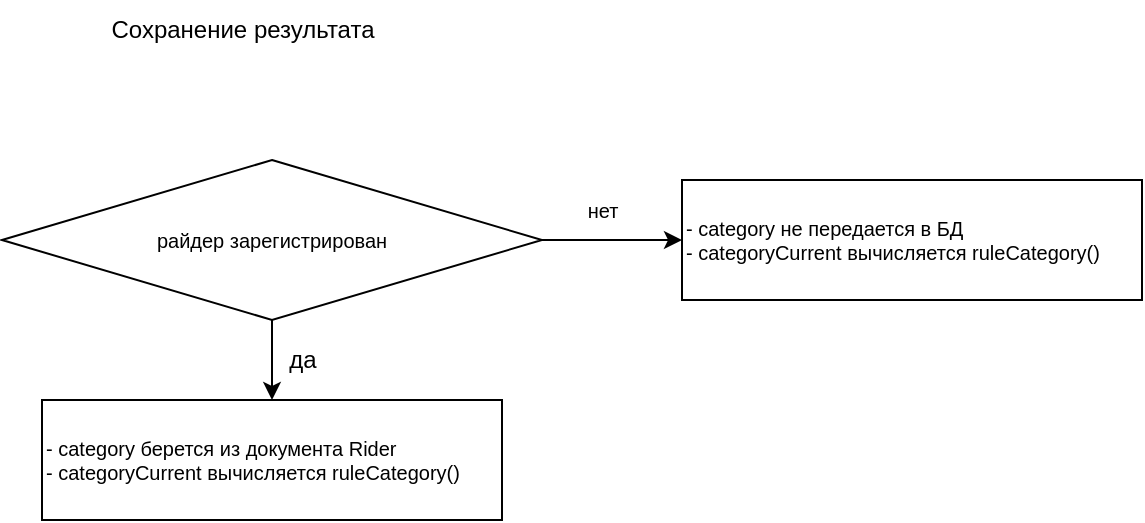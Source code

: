 <mxfile version="20.5.3" type="github" pages="6">
  <diagram id="C5RBs43oDa-KdzZeNtuy" name="Page-1">
    <mxGraphModel dx="1582" dy="881" grid="1" gridSize="10" guides="1" tooltips="1" connect="1" arrows="1" fold="1" page="1" pageScale="1" pageWidth="1169" pageHeight="1654" math="0" shadow="0">
      <root>
        <mxCell id="WIyWlLk6GJQsqaUBKTNV-0" />
        <mxCell id="WIyWlLk6GJQsqaUBKTNV-1" parent="WIyWlLk6GJQsqaUBKTNV-0" />
        <mxCell id="1uh8Qk2TYRjVw8GSLjD0-17" value="- category берется из документа Rider&lt;br style=&quot;font-size: 10px;&quot;&gt;- categoryCurrent вычисляется ruleCategory()" style="rounded=0;whiteSpace=wrap;html=1;fontSize=10;align=left;" parent="WIyWlLk6GJQsqaUBKTNV-1" vertex="1">
          <mxGeometry x="80" y="270" width="230" height="60" as="geometry" />
        </mxCell>
        <mxCell id="1uh8Qk2TYRjVw8GSLjD0-18" value="Сохранение результата" style="text;html=1;align=center;verticalAlign=middle;resizable=0;points=[];autosize=1;strokeColor=none;fillColor=none;" parent="WIyWlLk6GJQsqaUBKTNV-1" vertex="1">
          <mxGeometry x="100" y="70" width="160" height="30" as="geometry" />
        </mxCell>
        <mxCell id="1uh8Qk2TYRjVw8GSLjD0-19" style="edgeStyle=orthogonalEdgeStyle;rounded=0;orthogonalLoop=1;jettySize=auto;html=1;exitX=0.5;exitY=1;exitDx=0;exitDy=0;entryX=0.5;entryY=0;entryDx=0;entryDy=0;" parent="WIyWlLk6GJQsqaUBKTNV-1" source="1uh8Qk2TYRjVw8GSLjD0-21" target="1uh8Qk2TYRjVw8GSLjD0-17" edge="1">
          <mxGeometry relative="1" as="geometry" />
        </mxCell>
        <mxCell id="1uh8Qk2TYRjVw8GSLjD0-20" style="edgeStyle=orthogonalEdgeStyle;rounded=0;orthogonalLoop=1;jettySize=auto;html=1;entryX=0;entryY=0.5;entryDx=0;entryDy=0;fontSize=10;" parent="WIyWlLk6GJQsqaUBKTNV-1" source="1uh8Qk2TYRjVw8GSLjD0-21" target="1uh8Qk2TYRjVw8GSLjD0-23" edge="1">
          <mxGeometry relative="1" as="geometry" />
        </mxCell>
        <mxCell id="1uh8Qk2TYRjVw8GSLjD0-21" value="райдер зарегистрирован" style="rhombus;whiteSpace=wrap;html=1;fontSize=10;" parent="WIyWlLk6GJQsqaUBKTNV-1" vertex="1">
          <mxGeometry x="60" y="150" width="270" height="80" as="geometry" />
        </mxCell>
        <mxCell id="1uh8Qk2TYRjVw8GSLjD0-22" value="да" style="text;html=1;align=center;verticalAlign=middle;resizable=0;points=[];autosize=1;strokeColor=none;fillColor=none;" parent="WIyWlLk6GJQsqaUBKTNV-1" vertex="1">
          <mxGeometry x="190" y="235" width="40" height="30" as="geometry" />
        </mxCell>
        <mxCell id="1uh8Qk2TYRjVw8GSLjD0-23" value="- category не передается в БД&lt;br style=&quot;font-size: 10px;&quot;&gt;- categoryCurrent вычисляется ruleCategory()&lt;br&gt;" style="rounded=0;whiteSpace=wrap;html=1;fontSize=10;align=left;" parent="WIyWlLk6GJQsqaUBKTNV-1" vertex="1">
          <mxGeometry x="400" y="160" width="230" height="60" as="geometry" />
        </mxCell>
        <mxCell id="1uh8Qk2TYRjVw8GSLjD0-24" value="нет" style="text;html=1;align=center;verticalAlign=middle;resizable=0;points=[];autosize=1;strokeColor=none;fillColor=none;fontSize=10;" parent="WIyWlLk6GJQsqaUBKTNV-1" vertex="1">
          <mxGeometry x="340" y="160" width="40" height="30" as="geometry" />
        </mxCell>
      </root>
    </mxGraphModel>
  </diagram>
  <diagram id="9ELT80te7nLKwsZwj2t3" name="points team">
    <mxGraphModel dx="2203" dy="1314" grid="1" gridSize="10" guides="1" tooltips="1" connect="1" arrows="1" fold="1" page="1" pageScale="1" pageWidth="1169" pageHeight="1654" math="0" shadow="0">
      <root>
        <mxCell id="0" />
        <mxCell id="1" parent="0" />
        <mxCell id="bIY6zJ4Y__m4ujwSKUhP-1" value="- category берется из документа Rider&lt;br style=&quot;font-size: 10px;&quot;&gt;- categoryCurrent вычисляется ruleCategory()" style="rounded=0;whiteSpace=wrap;html=1;fontSize=10;align=left;" vertex="1" parent="1">
          <mxGeometry x="85" y="550" width="230" height="60" as="geometry" />
        </mxCell>
        <mxCell id="bIY6zJ4Y__m4ujwSKUhP-2" value="обновление данных о команде" style="text;html=1;align=center;verticalAlign=middle;resizable=0;points=[];autosize=1;strokeColor=none;fillColor=none;" vertex="1" parent="1">
          <mxGeometry x="90" y="30" width="200" height="30" as="geometry" />
        </mxCell>
        <mxCell id="bIY6zJ4Y__m4ujwSKUhP-3" style="edgeStyle=orthogonalEdgeStyle;rounded=0;orthogonalLoop=1;jettySize=auto;html=1;exitX=0.5;exitY=1;exitDx=0;exitDy=0;entryX=0.5;entryY=0;entryDx=0;entryDy=0;" edge="1" parent="1" source="bIY6zJ4Y__m4ujwSKUhP-5" target="bIY6zJ4Y__m4ujwSKUhP-1">
          <mxGeometry relative="1" as="geometry" />
        </mxCell>
        <mxCell id="bIY6zJ4Y__m4ujwSKUhP-4" style="edgeStyle=orthogonalEdgeStyle;rounded=0;orthogonalLoop=1;jettySize=auto;html=1;entryX=0;entryY=0.5;entryDx=0;entryDy=0;fontSize=10;" edge="1" parent="1" source="bIY6zJ4Y__m4ujwSKUhP-5">
          <mxGeometry relative="1" as="geometry">
            <mxPoint x="430" y="435" as="targetPoint" />
          </mxGeometry>
        </mxCell>
        <mxCell id="bIY6zJ4Y__m4ujwSKUhP-5" value="райдер зарегистрирован" style="rhombus;whiteSpace=wrap;html=1;fontSize=10;" vertex="1" parent="1">
          <mxGeometry x="50" y="370" width="300" height="130" as="geometry" />
        </mxCell>
        <mxCell id="bIY6zJ4Y__m4ujwSKUhP-6" value="да" style="text;html=1;align=center;verticalAlign=middle;resizable=0;points=[];autosize=1;strokeColor=none;fillColor=none;" vertex="1" parent="1">
          <mxGeometry x="210" y="505" width="40" height="30" as="geometry" />
        </mxCell>
        <mxCell id="bIY6zJ4Y__m4ujwSKUhP-7" value="- category не передается в БД&lt;br style=&quot;font-size: 10px;&quot;&gt;- categoryCurrent вычисляется ruleCategory()&lt;br&gt;" style="rounded=0;whiteSpace=wrap;html=1;fontSize=10;align=left;" vertex="1" parent="1">
          <mxGeometry x="430" y="405" width="230" height="60" as="geometry" />
        </mxCell>
        <mxCell id="bIY6zJ4Y__m4ujwSKUhP-8" value="нет" style="text;html=1;align=center;verticalAlign=middle;resizable=0;points=[];autosize=1;strokeColor=none;fillColor=none;fontSize=10;" vertex="1" parent="1">
          <mxGeometry x="360" y="430" width="40" height="30" as="geometry" />
        </mxCell>
        <mxCell id="bIY6zJ4Y__m4ujwSKUhP-9" value="-выбирается обновляемая серия;&lt;br&gt;-загружаются в массив все stageId серии;&lt;br&gt;-итерируются stages с загрузкой всех results со stageId с добавлением в массив;&lt;br&gt;-загружаются все райдеры с данными команды (populate(&#39;teamId&#39;)) в массив;&lt;br&gt;-итерируется массив resultes. У каждого result у райдера проверяется наличие команды, если она есть, сверяется время проведения стейджа с тем когда вступил и когда вышел райдер из команды&lt;br&gt;если всё соответствует, то добавляется название команды в результат&lt;br&gt;если у райдера нет команды, не обновлять ключ teamCurrent (команда могда удалиться, а результат пусть остаётся за ней)" style="rounded=0;whiteSpace=wrap;html=1;fontSize=10;align=left;" vertex="1" parent="1">
          <mxGeometry x="50" y="90" width="330" height="160" as="geometry" />
        </mxCell>
      </root>
    </mxGraphModel>
  </diagram>
  <diagram id="36cmjkotEJlb06e4dRGP" name="Download a protocol stage">
    <mxGraphModel dx="1049" dy="626" grid="1" gridSize="10" guides="1" tooltips="1" connect="1" arrows="1" fold="1" page="1" pageScale="1" pageWidth="1169" pageHeight="1654" math="0" shadow="0">
      <root>
        <mxCell id="0" />
        <mxCell id="1" parent="0" />
        <mxCell id="ocHDmZ8IkbQ4bMqWWeLt-4" style="edgeStyle=orthogonalEdgeStyle;rounded=0;orthogonalLoop=1;jettySize=auto;html=1;entryX=0.5;entryY=0;entryDx=0;entryDy=0;fontSize=10;" edge="1" parent="1" source="PXQkOPpw7VEYQgHzUpNi-1" target="ocHDmZ8IkbQ4bMqWWeLt-1">
          <mxGeometry relative="1" as="geometry" />
        </mxCell>
        <mxCell id="PXQkOPpw7VEYQgHzUpNi-1" value="Начало" style="rounded=1;whiteSpace=wrap;html=1;fontSize=10;arcSize=50;" vertex="1" parent="1">
          <mxGeometry x="145" y="80" width="120" height="60" as="geometry" />
        </mxCell>
        <mxCell id="ocHDmZ8IkbQ4bMqWWeLt-5" style="edgeStyle=orthogonalEdgeStyle;rounded=0;orthogonalLoop=1;jettySize=auto;html=1;entryX=0.472;entryY=0.005;entryDx=0;entryDy=0;entryPerimeter=0;fontSize=10;" edge="1" parent="1" source="ocHDmZ8IkbQ4bMqWWeLt-1" target="ocHDmZ8IkbQ4bMqWWeLt-3">
          <mxGeometry relative="1" as="geometry" />
        </mxCell>
        <mxCell id="ocHDmZ8IkbQ4bMqWWeLt-1" value="Результаты&lt;br&gt;райдеров на этапе&lt;br&gt;resultsDB" style="shape=parallelogram;perimeter=parallelogramPerimeter;whiteSpace=wrap;html=1;fixedSize=1;fontSize=10;" vertex="1" parent="1">
          <mxGeometry x="145" y="170" width="120" height="60" as="geometry" />
        </mxCell>
        <mxCell id="ocHDmZ8IkbQ4bMqWWeLt-2" value="&lt;span style=&quot;color: rgb(0, 0, 0); font-family: Helvetica; font-size: 12px; font-style: normal; font-variant-ligatures: normal; font-variant-caps: normal; font-weight: 400; letter-spacing: normal; orphans: 2; text-align: center; text-indent: 0px; text-transform: none; widows: 2; word-spacing: 0px; -webkit-text-stroke-width: 0px; background-color: rgb(248, 249, 250); text-decoration-thickness: initial; text-decoration-style: initial; text-decoration-color: initial; float: none; display: inline !important;&quot;&gt;Выбор файла протокола с результатами Этапа&lt;/span&gt;" style="text;whiteSpace=wrap;html=1;fontSize=10;" vertex="1" parent="1">
          <mxGeometry x="380" y="10" width="300" height="40" as="geometry" />
        </mxCell>
        <mxCell id="ocHDmZ8IkbQ4bMqWWeLt-3" value="&lt;font style=&quot;font-size: 10px;&quot;&gt;&lt;span style=&quot;color: rgb(0, 0, 0); font-family: Helvetica; font-style: normal; font-variant-ligatures: normal; font-variant-caps: normal; font-weight: 400; letter-spacing: normal; orphans: 2; text-align: center; text-indent: 0px; text-transform: none; widows: 2; word-spacing: 0px; -webkit-text-stroke-width: 0px; background-color: rgb(248, 249, 250); text-decoration-thickness: initial; text-decoration-style: initial; text-decoration-color: initial; float: none; display: inline !important;&quot;&gt;Установка категорий&amp;nbsp;&amp;nbsp;&lt;br&gt;райдерам в результатах&amp;nbsp;&lt;/span&gt;resultsDB&lt;br&gt;&lt;/font&gt;" style="shape=process;whiteSpace=wrap;html=1;backgroundOutline=1;fontSize=10;" vertex="1" parent="1">
          <mxGeometry x="120" y="270" width="180" height="60" as="geometry" />
        </mxCell>
      </root>
    </mxGraphModel>
  </diagram>
  <diagram id="8yzVtFAdDHYAgiMh4WrJ" name="Categories after download">
    <mxGraphModel dx="904" dy="503" grid="1" gridSize="10" guides="1" tooltips="1" connect="1" arrows="1" fold="1" page="1" pageScale="1" pageWidth="1169" pageHeight="1654" math="0" shadow="0">
      <root>
        <mxCell id="0" />
        <mxCell id="1" parent="0" />
        <mxCell id="cgIftb56z7w5ielThqK3-16" value="" style="edgeStyle=orthogonalEdgeStyle;rounded=0;orthogonalLoop=1;jettySize=auto;html=1;fontSize=10;" parent="1" source="cgIftb56z7w5ielThqK3-2" target="cgIftb56z7w5ielThqK3-15" edge="1">
          <mxGeometry relative="1" as="geometry" />
        </mxCell>
        <mxCell id="cgIftb56z7w5ielThqK3-17" value="нет" style="edgeLabel;html=1;align=center;verticalAlign=middle;resizable=0;points=[];fontSize=10;" parent="cgIftb56z7w5ielThqK3-16" vertex="1" connectable="0">
          <mxGeometry x="-0.196" y="-1" relative="1" as="geometry">
            <mxPoint as="offset" />
          </mxGeometry>
        </mxCell>
        <mxCell id="MWFkZauQ6T-Au6iLu4E9-2" value="" style="edgeStyle=orthogonalEdgeStyle;rounded=0;orthogonalLoop=1;jettySize=auto;html=1;" edge="1" parent="1" source="cgIftb56z7w5ielThqK3-2" target="MWFkZauQ6T-Au6iLu4E9-1">
          <mxGeometry relative="1" as="geometry" />
        </mxCell>
        <mxCell id="MWFkZauQ6T-Au6iLu4E9-3" value="да" style="edgeLabel;html=1;align=center;verticalAlign=middle;resizable=0;points=[];" vertex="1" connectable="0" parent="MWFkZauQ6T-Au6iLu4E9-2">
          <mxGeometry x="-0.27" relative="1" as="geometry">
            <mxPoint as="offset" />
          </mxGeometry>
        </mxCell>
        <mxCell id="cgIftb56z7w5ielThqK3-2" value="resultsDB[i]&lt;br&gt;Райдер зарегистрирован&amp;nbsp;&lt;br style=&quot;font-size: 10px;&quot;&gt;riderId !== null" style="strokeWidth=2;html=1;shape=mxgraph.flowchart.decision;whiteSpace=wrap;verticalAlign=middle;fontSize=10;" parent="1" vertex="1">
          <mxGeometry x="115" y="450" width="180" height="100" as="geometry" />
        </mxCell>
        <mxCell id="cgIftb56z7w5ielThqK3-10" value="" style="edgeStyle=orthogonalEdgeStyle;rounded=0;orthogonalLoop=1;jettySize=auto;html=1;fontSize=10;" parent="1" source="cgIftb56z7w5ielThqK3-8" target="cgIftb56z7w5ielThqK3-9" edge="1">
          <mxGeometry relative="1" as="geometry" />
        </mxCell>
        <mxCell id="cgIftb56z7w5ielThqK3-8" value="Начало" style="rounded=1;whiteSpace=wrap;html=1;fontSize=10;arcSize=50;" parent="1" vertex="1">
          <mxGeometry x="145" y="90" width="120" height="60" as="geometry" />
        </mxCell>
        <mxCell id="cgIftb56z7w5ielThqK3-34" style="edgeStyle=orthogonalEdgeStyle;rounded=0;orthogonalLoop=1;jettySize=auto;html=1;exitX=0.5;exitY=1;exitDx=0;exitDy=0;entryX=0.5;entryY=0;entryDx=0;entryDy=0;fontSize=10;" parent="1" source="cgIftb56z7w5ielThqK3-9" target="cgIftb56z7w5ielThqK3-27" edge="1">
          <mxGeometry relative="1" as="geometry" />
        </mxCell>
        <mxCell id="cgIftb56z7w5ielThqK3-9" value="Результаты&lt;br&gt;райдеров на этапе&lt;br&gt;resultsDB" style="shape=parallelogram;perimeter=parallelogramPerimeter;whiteSpace=wrap;html=1;fixedSize=1;fontSize=10;" parent="1" vertex="1">
          <mxGeometry x="145" y="180" width="120" height="60" as="geometry" />
        </mxCell>
        <mxCell id="cgIftb56z7w5ielThqK3-12" value="Конец" style="rounded=1;whiteSpace=wrap;html=1;fontSize=10;arcSize=50;" parent="1" vertex="1">
          <mxGeometry x="490" y="280" width="120" height="60" as="geometry" />
        </mxCell>
        <mxCell id="cgIftb56z7w5ielThqK3-20" style="edgeStyle=orthogonalEdgeStyle;rounded=0;orthogonalLoop=1;jettySize=auto;html=1;entryX=1;entryY=0.5;entryDx=0;entryDy=0;fontSize=10;" parent="1" source="cgIftb56z7w5ielThqK3-15" target="cgIftb56z7w5ielThqK3-19" edge="1">
          <mxGeometry relative="1" as="geometry">
            <Array as="points">
              <mxPoint x="460" y="710" />
            </Array>
          </mxGeometry>
        </mxCell>
        <mxCell id="cgIftb56z7w5ielThqK3-21" value="да" style="edgeLabel;html=1;align=center;verticalAlign=middle;resizable=0;points=[];fontSize=10;" parent="cgIftb56z7w5ielThqK3-20" vertex="1" connectable="0">
          <mxGeometry x="-0.841" relative="1" as="geometry">
            <mxPoint as="offset" />
          </mxGeometry>
        </mxCell>
        <mxCell id="cgIftb56z7w5ielThqK3-25" style="edgeStyle=orthogonalEdgeStyle;rounded=0;orthogonalLoop=1;jettySize=auto;html=1;fontSize=10;" parent="1" source="cgIftb56z7w5ielThqK3-15" target="cgIftb56z7w5ielThqK3-24" edge="1">
          <mxGeometry relative="1" as="geometry" />
        </mxCell>
        <mxCell id="cgIftb56z7w5ielThqK3-15" value="Есть результаты &lt;br&gt;райдера с данной серии&lt;br&gt;(поиск по zwiftId)" style="strokeWidth=2;html=1;shape=mxgraph.flowchart.decision;whiteSpace=wrap;verticalAlign=middle;fontSize=10;" parent="1" vertex="1">
          <mxGeometry x="370" y="450" width="180" height="100" as="geometry" />
        </mxCell>
        <mxCell id="cgIftb56z7w5ielThqK3-18" value="&lt;span style=&quot;color: rgb(0, 0, 0); font-family: Helvetica; font-size: 12px; font-style: normal; font-variant-ligatures: normal; font-variant-caps: normal; letter-spacing: normal; orphans: 2; text-align: center; text-indent: 0px; text-transform: none; widows: 2; word-spacing: 0px; -webkit-text-stroke-width: 0px; background-color: rgb(248, 249, 250); text-decoration-thickness: initial; text-decoration-style: initial; text-decoration-color: initial; float: none; display: inline !important;&quot;&gt;Установка категорий райдерам при загрузке протокола&lt;/span&gt;" style="text;whiteSpace=wrap;html=1;fontSize=12;fontStyle=1" parent="1" vertex="1">
          <mxGeometry x="190" width="345" height="30" as="geometry" />
        </mxCell>
        <mxCell id="cgIftb56z7w5ielThqK3-28" style="edgeStyle=orthogonalEdgeStyle;rounded=0;orthogonalLoop=1;jettySize=auto;html=1;entryX=0;entryY=0.5;entryDx=0;entryDy=0;fontSize=10;exitX=0;exitY=0.5;exitDx=0;exitDy=0;" parent="1" source="cgIftb56z7w5ielThqK3-19" target="cgIftb56z7w5ielThqK3-27" edge="1">
          <mxGeometry relative="1" as="geometry">
            <Array as="points">
              <mxPoint x="40" y="710" />
              <mxPoint x="40" y="310" />
            </Array>
          </mxGeometry>
        </mxCell>
        <mxCell id="cgIftb56z7w5ielThqK3-19" value="&lt;font style=&quot;font-size: 10px;&quot;&gt;Взять категорию из прошлых результатов данной серии&lt;br&gt;category(results) = category(lastresults)&amp;nbsp;&lt;/font&gt;" style="rounded=0;whiteSpace=wrap;html=1;fontSize=12;" parent="1" vertex="1">
          <mxGeometry x="60" y="680" width="290" height="60" as="geometry" />
        </mxCell>
        <mxCell id="cgIftb56z7w5ielThqK3-29" style="edgeStyle=orthogonalEdgeStyle;rounded=0;orthogonalLoop=1;jettySize=auto;html=1;exitX=0;exitY=0.5;exitDx=0;exitDy=0;entryX=0;entryY=0.5;entryDx=0;entryDy=0;fontSize=10;" parent="1" source="cgIftb56z7w5ielThqK3-24" target="cgIftb56z7w5ielThqK3-27" edge="1">
          <mxGeometry relative="1" as="geometry">
            <Array as="points">
              <mxPoint x="540" y="610" />
              <mxPoint x="540" y="770" />
              <mxPoint x="30" y="770" />
              <mxPoint x="30" y="310" />
            </Array>
          </mxGeometry>
        </mxCell>
        <mxCell id="cgIftb56z7w5ielThqK3-24" value="&lt;font style=&quot;font-size: 10px;&quot;&gt;Присвоить райдеру категорию согласно правилам серии&lt;br&gt;category(results) = categoryCurrant(results)&lt;br&gt;&lt;/font&gt;" style="rounded=0;whiteSpace=wrap;html=1;fontSize=12;" parent="1" vertex="1">
          <mxGeometry x="560" y="580" width="200" height="60" as="geometry" />
        </mxCell>
        <mxCell id="cgIftb56z7w5ielThqK3-30" style="edgeStyle=orthogonalEdgeStyle;rounded=0;orthogonalLoop=1;jettySize=auto;html=1;entryX=0;entryY=0.5;entryDx=0;entryDy=0;fontSize=10;" parent="1" source="cgIftb56z7w5ielThqK3-27" target="cgIftb56z7w5ielThqK3-12" edge="1">
          <mxGeometry relative="1" as="geometry" />
        </mxCell>
        <mxCell id="cgIftb56z7w5ielThqK3-33" value="нет" style="edgeLabel;html=1;align=center;verticalAlign=middle;resizable=0;points=[];fontSize=10;" parent="cgIftb56z7w5ielThqK3-30" vertex="1" connectable="0">
          <mxGeometry x="-0.117" relative="1" as="geometry">
            <mxPoint as="offset" />
          </mxGeometry>
        </mxCell>
        <mxCell id="cgIftb56z7w5ielThqK3-31" style="edgeStyle=orthogonalEdgeStyle;rounded=0;orthogonalLoop=1;jettySize=auto;html=1;entryX=0.5;entryY=0;entryDx=0;entryDy=0;entryPerimeter=0;fontSize=10;" parent="1" source="cgIftb56z7w5ielThqK3-27" target="cgIftb56z7w5ielThqK3-2" edge="1">
          <mxGeometry relative="1" as="geometry" />
        </mxCell>
        <mxCell id="cgIftb56z7w5ielThqK3-32" value="да" style="edgeLabel;html=1;align=center;verticalAlign=middle;resizable=0;points=[];fontSize=10;" parent="cgIftb56z7w5ielThqK3-31" vertex="1" connectable="0">
          <mxGeometry x="-0.255" relative="1" as="geometry">
            <mxPoint as="offset" />
          </mxGeometry>
        </mxCell>
        <mxCell id="cgIftb56z7w5ielThqK3-27" value="i=0;i&amp;lt;resultsDB.length;i++" style="shape=hexagon;perimeter=hexagonPerimeter2;whiteSpace=wrap;html=1;fixedSize=1;fontSize=10;" parent="1" vertex="1">
          <mxGeometry x="115" y="270" width="180" height="80" as="geometry" />
        </mxCell>
        <mxCell id="MWFkZauQ6T-Au6iLu4E9-4" style="edgeStyle=orthogonalEdgeStyle;rounded=0;orthogonalLoop=1;jettySize=auto;html=1;exitX=0;exitY=0.5;exitDx=0;exitDy=0;entryX=0;entryY=0.5;entryDx=0;entryDy=0;" edge="1" parent="1" source="MWFkZauQ6T-Au6iLu4E9-1" target="cgIftb56z7w5ielThqK3-27">
          <mxGeometry relative="1" as="geometry" />
        </mxCell>
        <mxCell id="MWFkZauQ6T-Au6iLu4E9-1" value="&lt;font style=&quot;font-size: 10px;&quot;&gt;Взять категорию из аккаунта райдера&lt;br&gt;category(results) = category(riderId)&amp;nbsp;&lt;/font&gt;" style="rounded=0;whiteSpace=wrap;html=1;fontSize=12;" vertex="1" parent="1">
          <mxGeometry x="60" y="600" width="290" height="60" as="geometry" />
        </mxCell>
      </root>
    </mxGraphModel>
  </diagram>
  <diagram id="jdTzxF8VjzVxQ1HW3QK0" name="Change categories">
    <mxGraphModel dx="753" dy="420" grid="1" gridSize="10" guides="1" tooltips="1" connect="1" arrows="1" fold="1" page="1" pageScale="1" pageWidth="1169" pageHeight="1654" math="0" shadow="0">
      <root>
        <mxCell id="0" />
        <mxCell id="1" parent="0" />
        <mxCell id="wehYUfVGP4Z947U5b7W1-5" value="&lt;span style=&quot;color: rgb(0, 0, 0); font-family: Helvetica; font-size: 12px; font-style: normal; font-variant-ligatures: normal; font-variant-caps: normal; font-weight: 400; letter-spacing: normal; orphans: 2; text-align: center; text-indent: 0px; text-transform: none; widows: 2; word-spacing: 0px; -webkit-text-stroke-width: 0px; background-color: rgb(248, 249, 250); text-decoration-thickness: initial; text-decoration-style: initial; text-decoration-color: initial; float: none; display: inline !important;&quot;&gt;Изменение категорий райдерам согласно результатам выбранного этапа&lt;/span&gt;" style="text;whiteSpace=wrap;html=1;fontSize=10;" parent="1" vertex="1">
          <mxGeometry x="250" y="10" width="430" height="40" as="geometry" />
        </mxCell>
        <mxCell id="6O3Nf1HhE5UP9-oCMCtN-50" style="edgeStyle=orthogonalEdgeStyle;rounded=0;orthogonalLoop=1;jettySize=auto;html=1;exitX=0.5;exitY=1;exitDx=0;exitDy=0;exitPerimeter=0;entryX=0.5;entryY=0;entryDx=0;entryDy=0;entryPerimeter=0;fontSize=10;" parent="1" source="6O3Nf1HhE5UP9-oCMCtN-28" target="6O3Nf1HhE5UP9-oCMCtN-47" edge="1">
          <mxGeometry relative="1" as="geometry" />
        </mxCell>
        <mxCell id="6O3Nf1HhE5UP9-oCMCtN-60" value="да" style="edgeLabel;html=1;align=center;verticalAlign=middle;resizable=0;points=[];fontSize=10;" parent="6O3Nf1HhE5UP9-oCMCtN-50" vertex="1" connectable="0">
          <mxGeometry x="-0.305" relative="1" as="geometry">
            <mxPoint as="offset" />
          </mxGeometry>
        </mxCell>
        <mxCell id="6O3Nf1HhE5UP9-oCMCtN-64" style="edgeStyle=orthogonalEdgeStyle;rounded=0;orthogonalLoop=1;jettySize=auto;html=1;entryX=0;entryY=0.5;entryDx=0;entryDy=0;entryPerimeter=0;fontSize=10;" parent="1" source="6O3Nf1HhE5UP9-oCMCtN-28" target="6O3Nf1HhE5UP9-oCMCtN-63" edge="1">
          <mxGeometry relative="1" as="geometry" />
        </mxCell>
        <mxCell id="6O3Nf1HhE5UP9-oCMCtN-65" value="нет" style="edgeLabel;html=1;align=center;verticalAlign=middle;resizable=0;points=[];fontSize=10;" parent="6O3Nf1HhE5UP9-oCMCtN-64" vertex="1" connectable="0">
          <mxGeometry x="-0.129" y="-1" relative="1" as="geometry">
            <mxPoint as="offset" />
          </mxGeometry>
        </mxCell>
        <mxCell id="6O3Nf1HhE5UP9-oCMCtN-28" value="resultsDB[i]&lt;br&gt;Райдер зарегистрирован&amp;nbsp;&lt;br style=&quot;font-size: 10px;&quot;&gt;riderId !== null" style="strokeWidth=2;html=1;shape=mxgraph.flowchart.decision;whiteSpace=wrap;verticalAlign=middle;fontSize=10;" parent="1" vertex="1">
          <mxGeometry x="324.97" y="400" width="180" height="100" as="geometry" />
        </mxCell>
        <mxCell id="6O3Nf1HhE5UP9-oCMCtN-29" value="" style="edgeStyle=orthogonalEdgeStyle;rounded=0;orthogonalLoop=1;jettySize=auto;html=1;fontSize=10;" parent="1" source="6O3Nf1HhE5UP9-oCMCtN-30" target="6O3Nf1HhE5UP9-oCMCtN-32" edge="1">
          <mxGeometry relative="1" as="geometry" />
        </mxCell>
        <mxCell id="6O3Nf1HhE5UP9-oCMCtN-30" value="Начало" style="rounded=1;whiteSpace=wrap;html=1;fontSize=10;arcSize=50;" parent="1" vertex="1">
          <mxGeometry x="354.97" y="80" width="120" height="60" as="geometry" />
        </mxCell>
        <mxCell id="6O3Nf1HhE5UP9-oCMCtN-31" style="edgeStyle=orthogonalEdgeStyle;rounded=0;orthogonalLoop=1;jettySize=auto;html=1;exitX=0.5;exitY=1;exitDx=0;exitDy=0;entryX=0.5;entryY=0;entryDx=0;entryDy=0;fontSize=10;" parent="1" source="6O3Nf1HhE5UP9-oCMCtN-32" target="6O3Nf1HhE5UP9-oCMCtN-46" edge="1">
          <mxGeometry relative="1" as="geometry" />
        </mxCell>
        <mxCell id="6O3Nf1HhE5UP9-oCMCtN-32" value="Результаты&lt;br&gt;райдеров на этапе&lt;br&gt;resultsDB" style="shape=parallelogram;perimeter=parallelogramPerimeter;whiteSpace=wrap;html=1;fixedSize=1;fontSize=10;" parent="1" vertex="1">
          <mxGeometry x="354.97" y="170" width="120" height="60" as="geometry" />
        </mxCell>
        <mxCell id="6O3Nf1HhE5UP9-oCMCtN-33" value="Конец" style="rounded=1;whiteSpace=wrap;html=1;fontSize=10;arcSize=50;" parent="1" vertex="1">
          <mxGeometry x="699.97" y="270" width="120" height="60" as="geometry" />
        </mxCell>
        <mxCell id="6O3Nf1HhE5UP9-oCMCtN-42" style="edgeStyle=orthogonalEdgeStyle;rounded=0;orthogonalLoop=1;jettySize=auto;html=1;entryX=0;entryY=0.5;entryDx=0;entryDy=0;fontSize=10;" parent="1" source="6O3Nf1HhE5UP9-oCMCtN-46" target="6O3Nf1HhE5UP9-oCMCtN-33" edge="1">
          <mxGeometry relative="1" as="geometry" />
        </mxCell>
        <mxCell id="6O3Nf1HhE5UP9-oCMCtN-43" value="нет" style="edgeLabel;html=1;align=center;verticalAlign=middle;resizable=0;points=[];fontSize=10;" parent="6O3Nf1HhE5UP9-oCMCtN-42" vertex="1" connectable="0">
          <mxGeometry x="-0.117" relative="1" as="geometry">
            <mxPoint as="offset" />
          </mxGeometry>
        </mxCell>
        <mxCell id="6O3Nf1HhE5UP9-oCMCtN-61" style="edgeStyle=orthogonalEdgeStyle;rounded=0;orthogonalLoop=1;jettySize=auto;html=1;entryX=0.5;entryY=0;entryDx=0;entryDy=0;entryPerimeter=0;fontSize=10;" parent="1" source="6O3Nf1HhE5UP9-oCMCtN-46" target="6O3Nf1HhE5UP9-oCMCtN-28" edge="1">
          <mxGeometry relative="1" as="geometry" />
        </mxCell>
        <mxCell id="6O3Nf1HhE5UP9-oCMCtN-62" value="да" style="edgeLabel;html=1;align=center;verticalAlign=middle;resizable=0;points=[];fontSize=10;" parent="6O3Nf1HhE5UP9-oCMCtN-61" vertex="1" connectable="0">
          <mxGeometry x="-0.267" relative="1" as="geometry">
            <mxPoint as="offset" />
          </mxGeometry>
        </mxCell>
        <mxCell id="6O3Nf1HhE5UP9-oCMCtN-46" value="i=0;i&amp;lt;resultsDB.length;i++" style="shape=hexagon;perimeter=hexagonPerimeter2;whiteSpace=wrap;html=1;fixedSize=1;fontSize=10;" parent="1" vertex="1">
          <mxGeometry x="324.97" y="260" width="180" height="80" as="geometry" />
        </mxCell>
        <mxCell id="6O3Nf1HhE5UP9-oCMCtN-49" style="edgeStyle=orthogonalEdgeStyle;rounded=0;orthogonalLoop=1;jettySize=auto;html=1;fontSize=10;" parent="1" source="6O3Nf1HhE5UP9-oCMCtN-47" edge="1">
          <mxGeometry relative="1" as="geometry">
            <mxPoint x="415" y="700" as="targetPoint" />
          </mxGeometry>
        </mxCell>
        <mxCell id="6O3Nf1HhE5UP9-oCMCtN-51" value="да" style="edgeLabel;html=1;align=center;verticalAlign=middle;resizable=0;points=[];fontSize=10;" parent="6O3Nf1HhE5UP9-oCMCtN-49" vertex="1" connectable="0">
          <mxGeometry x="-0.237" relative="1" as="geometry">
            <mxPoint as="offset" />
          </mxGeometry>
        </mxCell>
        <mxCell id="6O3Nf1HhE5UP9-oCMCtN-53" style="edgeStyle=orthogonalEdgeStyle;rounded=0;orthogonalLoop=1;jettySize=auto;html=1;exitX=0;exitY=0.5;exitDx=0;exitDy=0;exitPerimeter=0;entryX=0;entryY=0.5;entryDx=0;entryDy=0;fontSize=10;" parent="1" source="6O3Nf1HhE5UP9-oCMCtN-47" target="6O3Nf1HhE5UP9-oCMCtN-46" edge="1">
          <mxGeometry relative="1" as="geometry">
            <Array as="points">
              <mxPoint x="260" y="600" />
              <mxPoint x="260" y="300" />
            </Array>
          </mxGeometry>
        </mxCell>
        <mxCell id="6O3Nf1HhE5UP9-oCMCtN-54" value="нет" style="edgeLabel;html=1;align=center;verticalAlign=middle;resizable=0;points=[];fontSize=10;" parent="6O3Nf1HhE5UP9-oCMCtN-53" vertex="1" connectable="0">
          <mxGeometry x="-0.861" y="-1" relative="1" as="geometry">
            <mxPoint x="5" as="offset" />
          </mxGeometry>
        </mxCell>
        <mxCell id="6O3Nf1HhE5UP9-oCMCtN-47" value="resultsDB[i]&lt;br&gt;category(account) &amp;lt; categoryCurrant" style="strokeWidth=2;html=1;shape=mxgraph.flowchart.decision;whiteSpace=wrap;verticalAlign=middle;fontSize=10;" parent="1" vertex="1">
          <mxGeometry x="300" y="550" width="230" height="100" as="geometry" />
        </mxCell>
        <mxCell id="6O3Nf1HhE5UP9-oCMCtN-52" style="edgeStyle=orthogonalEdgeStyle;rounded=0;orthogonalLoop=1;jettySize=auto;html=1;exitX=0;exitY=0.5;exitDx=0;exitDy=0;entryX=0;entryY=0.5;entryDx=0;entryDy=0;fontSize=10;" parent="1" source="6O3Nf1HhE5UP9-oCMCtN-48" target="6O3Nf1HhE5UP9-oCMCtN-46" edge="1">
          <mxGeometry relative="1" as="geometry">
            <Array as="points">
              <mxPoint x="230" y="815" />
              <mxPoint x="230" y="300" />
            </Array>
          </mxGeometry>
        </mxCell>
        <mxCell id="6O3Nf1HhE5UP9-oCMCtN-48" value="&lt;span style=&quot;color: rgb(0, 0, 0); font-family: Helvetica; font-size: 10px; font-style: normal; font-variant-ligatures: normal; font-variant-caps: normal; font-weight: 400; letter-spacing: normal; orphans: 2; text-align: center; text-indent: 0px; text-transform: none; widows: 2; word-spacing: 0px; -webkit-text-stroke-width: 0px; background-color: rgb(248, 249, 250); text-decoration-thickness: initial; text-decoration-style: initial; text-decoration-color: initial; float: none; display: inline !important;&quot;&gt;Изменение категории в аккаунте&lt;br&gt;category(account) = categoryCurrant&lt;br&gt;&lt;/span&gt;" style="rounded=0;whiteSpace=wrap;html=1;fontSize=12;" parent="1" vertex="1">
          <mxGeometry x="294.97" y="790" width="240" height="50" as="geometry" />
        </mxCell>
        <mxCell id="6O3Nf1HhE5UP9-oCMCtN-58" style="edgeStyle=orthogonalEdgeStyle;rounded=0;orthogonalLoop=1;jettySize=auto;html=1;entryX=0.5;entryY=0;entryDx=0;entryDy=0;fontSize=10;" parent="1" source="6O3Nf1HhE5UP9-oCMCtN-55" target="6O3Nf1HhE5UP9-oCMCtN-48" edge="1">
          <mxGeometry relative="1" as="geometry" />
        </mxCell>
        <mxCell id="6O3Nf1HhE5UP9-oCMCtN-55" value="&lt;span style=&quot;color: rgb(0, 0, 0); font-family: Helvetica; font-size: 10px; font-style: normal; font-variant-ligatures: normal; font-variant-caps: normal; font-weight: 400; letter-spacing: normal; orphans: 2; text-align: center; text-indent: 0px; text-transform: none; widows: 2; word-spacing: 0px; -webkit-text-stroke-width: 0px; background-color: rgb(248, 249, 250); text-decoration-thickness: initial; text-decoration-style: initial; text-decoration-color: initial; float: none; display: inline !important;&quot;&gt;поиск всех результатов райдера и установка&lt;br&gt;category(results) = categoryCurrant(results)&lt;br&gt;&lt;/span&gt;" style="rounded=0;whiteSpace=wrap;html=1;fontSize=12;" parent="1" vertex="1">
          <mxGeometry x="294.97" y="700" width="240" height="50" as="geometry" />
        </mxCell>
        <mxCell id="6O3Nf1HhE5UP9-oCMCtN-75" style="edgeStyle=orthogonalEdgeStyle;rounded=0;orthogonalLoop=1;jettySize=auto;html=1;entryX=0;entryY=0.5;entryDx=0;entryDy=0;fontSize=10;" parent="1" source="6O3Nf1HhE5UP9-oCMCtN-59" target="6O3Nf1HhE5UP9-oCMCtN-46" edge="1">
          <mxGeometry relative="1" as="geometry">
            <Array as="points">
              <mxPoint x="725" y="880" />
              <mxPoint x="210" y="880" />
              <mxPoint x="210" y="300" />
            </Array>
          </mxGeometry>
        </mxCell>
        <mxCell id="6O3Nf1HhE5UP9-oCMCtN-59" value="&lt;span style=&quot;color: rgb(0, 0, 0); font-family: Helvetica; font-size: 10px; font-style: normal; font-variant-ligatures: normal; font-variant-caps: normal; font-weight: 400; letter-spacing: normal; orphans: 2; text-align: center; text-indent: 0px; text-transform: none; widows: 2; word-spacing: 0px; -webkit-text-stroke-width: 0px; background-color: rgb(248, 249, 250); text-decoration-thickness: initial; text-decoration-style: initial; text-decoration-color: initial; float: none; display: inline !important;&quot;&gt;установка&lt;br&gt;category(results) = categoryCurrant(results)&lt;br&gt;&lt;/span&gt;" style="rounded=0;whiteSpace=wrap;html=1;fontSize=12;" parent="1" vertex="1">
          <mxGeometry x="605" y="790" width="240" height="50" as="geometry" />
        </mxCell>
        <mxCell id="6O3Nf1HhE5UP9-oCMCtN-66" style="edgeStyle=orthogonalEdgeStyle;rounded=0;orthogonalLoop=1;jettySize=auto;html=1;exitX=1;exitY=0.5;exitDx=0;exitDy=0;exitPerimeter=0;entryX=1;entryY=0.5;entryDx=0;entryDy=0;fontSize=10;" parent="1" target="6O3Nf1HhE5UP9-oCMCtN-59" edge="1">
          <mxGeometry relative="1" as="geometry">
            <mxPoint x="800" y="450" as="sourcePoint" />
            <mxPoint x="850" y="815" as="targetPoint" />
            <Array as="points">
              <mxPoint x="890" y="450" />
              <mxPoint x="890" y="815" />
            </Array>
          </mxGeometry>
        </mxCell>
        <mxCell id="6O3Nf1HhE5UP9-oCMCtN-67" value="нет" style="edgeLabel;html=1;align=center;verticalAlign=middle;resizable=0;points=[];fontSize=10;" parent="6O3Nf1HhE5UP9-oCMCtN-66" vertex="1" connectable="0">
          <mxGeometry x="-0.733" y="-1" relative="1" as="geometry">
            <mxPoint x="-16" y="-1" as="offset" />
          </mxGeometry>
        </mxCell>
        <mxCell id="6O3Nf1HhE5UP9-oCMCtN-70" style="edgeStyle=orthogonalEdgeStyle;rounded=0;orthogonalLoop=1;jettySize=auto;html=1;entryX=0.5;entryY=0;entryDx=0;entryDy=0;entryPerimeter=0;fontSize=10;" parent="1" source="6O3Nf1HhE5UP9-oCMCtN-63" target="6O3Nf1HhE5UP9-oCMCtN-69" edge="1">
          <mxGeometry relative="1" as="geometry" />
        </mxCell>
        <mxCell id="6O3Nf1HhE5UP9-oCMCtN-63" value="есть результаты этого &lt;br&gt;райдера кроме &lt;br&gt;текущего этапа" style="strokeWidth=2;html=1;shape=mxgraph.flowchart.decision;whiteSpace=wrap;verticalAlign=middle;fontSize=10;" parent="1" vertex="1">
          <mxGeometry x="630" y="400" width="180" height="100" as="geometry" />
        </mxCell>
        <mxCell id="6O3Nf1HhE5UP9-oCMCtN-72" style="edgeStyle=orthogonalEdgeStyle;rounded=0;orthogonalLoop=1;jettySize=auto;html=1;entryX=0.478;entryY=0.025;entryDx=0;entryDy=0;entryPerimeter=0;fontSize=10;" parent="1" source="6O3Nf1HhE5UP9-oCMCtN-69" target="6O3Nf1HhE5UP9-oCMCtN-71" edge="1">
          <mxGeometry relative="1" as="geometry" />
        </mxCell>
        <mxCell id="6O3Nf1HhE5UP9-oCMCtN-73" value="да" style="edgeLabel;html=1;align=center;verticalAlign=middle;resizable=0;points=[];fontSize=10;" parent="6O3Nf1HhE5UP9-oCMCtN-72" vertex="1" connectable="0">
          <mxGeometry x="-0.198" y="1" relative="1" as="geometry">
            <mxPoint as="offset" />
          </mxGeometry>
        </mxCell>
        <mxCell id="6O3Nf1HhE5UP9-oCMCtN-76" style="edgeStyle=orthogonalEdgeStyle;rounded=0;orthogonalLoop=1;jettySize=auto;html=1;exitX=0;exitY=0.5;exitDx=0;exitDy=0;exitPerimeter=0;entryX=0;entryY=0.5;entryDx=0;entryDy=0;fontSize=10;" parent="1" source="6O3Nf1HhE5UP9-oCMCtN-69" target="6O3Nf1HhE5UP9-oCMCtN-46" edge="1">
          <mxGeometry relative="1" as="geometry">
            <Array as="points">
              <mxPoint x="570" y="600" />
              <mxPoint x="570" y="880" />
              <mxPoint x="210" y="880" />
              <mxPoint x="210" y="300" />
            </Array>
          </mxGeometry>
        </mxCell>
        <mxCell id="6O3Nf1HhE5UP9-oCMCtN-77" value="нет" style="edgeLabel;html=1;align=center;verticalAlign=middle;resizable=0;points=[];fontSize=10;" parent="6O3Nf1HhE5UP9-oCMCtN-76" vertex="1" connectable="0">
          <mxGeometry x="-0.964" y="-1" relative="1" as="geometry">
            <mxPoint x="7" as="offset" />
          </mxGeometry>
        </mxCell>
        <mxCell id="6O3Nf1HhE5UP9-oCMCtN-69" value="resultsDB[i]&lt;br&gt;category(result another) &amp;lt; categoryCurrant" style="strokeWidth=2;html=1;shape=mxgraph.flowchart.decision;whiteSpace=wrap;verticalAlign=middle;fontSize=10;" parent="1" vertex="1">
          <mxGeometry x="605" y="550" width="230" height="100" as="geometry" />
        </mxCell>
        <mxCell id="6O3Nf1HhE5UP9-oCMCtN-74" style="edgeStyle=orthogonalEdgeStyle;rounded=0;orthogonalLoop=1;jettySize=auto;html=1;entryX=0;entryY=0.5;entryDx=0;entryDy=0;fontSize=10;" parent="1" source="6O3Nf1HhE5UP9-oCMCtN-71" target="6O3Nf1HhE5UP9-oCMCtN-46" edge="1">
          <mxGeometry relative="1" as="geometry">
            <Array as="points">
              <mxPoint x="570" y="725" />
              <mxPoint x="570" y="880" />
              <mxPoint x="210" y="880" />
              <mxPoint x="210" y="300" />
            </Array>
          </mxGeometry>
        </mxCell>
        <mxCell id="6O3Nf1HhE5UP9-oCMCtN-71" value="&lt;span style=&quot;color: rgb(0, 0, 0); font-family: Helvetica; font-size: 10px; font-style: normal; font-variant-ligatures: normal; font-variant-caps: normal; font-weight: 400; letter-spacing: normal; orphans: 2; text-align: center; text-indent: 0px; text-transform: none; widows: 2; word-spacing: 0px; -webkit-text-stroke-width: 0px; background-color: rgb(248, 249, 250); text-decoration-thickness: initial; text-decoration-style: initial; text-decoration-color: initial; float: none; display: inline !important;&quot;&gt;поиск всех результатов райдера по zwiftId &lt;br&gt;и установка&lt;br&gt;category(results) = categoryCurrant(results)&lt;br&gt;&lt;/span&gt;" style="rounded=0;whiteSpace=wrap;html=1;fontSize=12;" parent="1" vertex="1">
          <mxGeometry x="605" y="700" width="240" height="50" as="geometry" />
        </mxCell>
      </root>
    </mxGraphModel>
  </diagram>
  <diagram id="1HLid4NRmSPez2BCcGfh" name="Change categories manual">
    <mxGraphModel dx="1582" dy="881" grid="1" gridSize="10" guides="1" tooltips="1" connect="1" arrows="1" fold="1" page="1" pageScale="1" pageWidth="1169" pageHeight="1654" math="0" shadow="0">
      <root>
        <mxCell id="0" />
        <mxCell id="1" parent="0" />
        <mxCell id="j9xnHU3LvakZ4E2G8Jek-1" value="&lt;span style=&quot;color: rgb(0, 0, 0); font-family: Helvetica; font-size: 12px; font-style: normal; font-variant-ligatures: normal; font-variant-caps: normal; font-weight: 400; letter-spacing: normal; orphans: 2; text-align: center; text-indent: 0px; text-transform: none; widows: 2; word-spacing: 0px; -webkit-text-stroke-width: 0px; background-color: rgb(248, 249, 250); text-decoration-thickness: initial; text-decoration-style: initial; text-decoration-color: initial; float: none; display: inline !important;&quot;&gt;Ручное изменение категорий райдерам&amp;nbsp;&lt;/span&gt;" style="text;whiteSpace=wrap;html=1;fontSize=10;" parent="1" vertex="1">
          <mxGeometry x="250" y="10" width="240" height="40" as="geometry" />
        </mxCell>
        <mxCell id="j9xnHU3LvakZ4E2G8Jek-6" value="Райдер зарегистрирован&amp;nbsp;&lt;br style=&quot;font-size: 10px;&quot;&gt;riderId !== null" style="strokeWidth=2;html=1;shape=mxgraph.flowchart.decision;whiteSpace=wrap;verticalAlign=middle;fontSize=10;" parent="1" vertex="1">
          <mxGeometry x="324.97" y="260" width="180" height="100" as="geometry" />
        </mxCell>
        <mxCell id="j9xnHU3LvakZ4E2G8Jek-7" value="" style="edgeStyle=orthogonalEdgeStyle;rounded=0;orthogonalLoop=1;jettySize=auto;html=1;fontSize=10;" parent="1" source="j9xnHU3LvakZ4E2G8Jek-8" target="j9xnHU3LvakZ4E2G8Jek-10" edge="1">
          <mxGeometry relative="1" as="geometry" />
        </mxCell>
        <mxCell id="j9xnHU3LvakZ4E2G8Jek-8" value="Начало" style="rounded=1;whiteSpace=wrap;html=1;fontSize=10;arcSize=50;" parent="1" vertex="1">
          <mxGeometry x="354.97" y="80" width="120" height="60" as="geometry" />
        </mxCell>
        <mxCell id="j9xnHU3LvakZ4E2G8Jek-9" style="edgeStyle=orthogonalEdgeStyle;rounded=0;orthogonalLoop=1;jettySize=auto;html=1;exitX=0.5;exitY=1;exitDx=0;exitDy=0;entryX=0.5;entryY=0;entryDx=0;entryDy=0;fontSize=10;" parent="1" source="j9xnHU3LvakZ4E2G8Jek-10" edge="1">
          <mxGeometry relative="1" as="geometry">
            <mxPoint x="414.97" y="260" as="targetPoint" />
          </mxGeometry>
        </mxCell>
        <mxCell id="j9xnHU3LvakZ4E2G8Jek-10" value="Новая категория&lt;br&gt;categoryManual" style="shape=parallelogram;perimeter=parallelogramPerimeter;whiteSpace=wrap;html=1;fixedSize=1;fontSize=10;" parent="1" vertex="1">
          <mxGeometry x="354.97" y="170" width="120" height="60" as="geometry" />
        </mxCell>
        <mxCell id="j9xnHU3LvakZ4E2G8Jek-11" value="Конец" style="rounded=1;whiteSpace=wrap;html=1;fontSize=10;arcSize=50;" parent="1" vertex="1">
          <mxGeometry x="414.97" y="890" width="120" height="60" as="geometry" />
        </mxCell>
        <mxCell id="j9xnHU3LvakZ4E2G8Jek-17" style="edgeStyle=orthogonalEdgeStyle;rounded=0;orthogonalLoop=1;jettySize=auto;html=1;fontSize=10;exitX=0.5;exitY=1;exitDx=0;exitDy=0;exitPerimeter=0;" parent="1" source="j9xnHU3LvakZ4E2G8Jek-6" edge="1">
          <mxGeometry relative="1" as="geometry">
            <mxPoint x="415.0" y="410" as="targetPoint" />
            <mxPoint x="415" y="370" as="sourcePoint" />
          </mxGeometry>
        </mxCell>
        <mxCell id="j9xnHU3LvakZ4E2G8Jek-18" value="да" style="edgeLabel;html=1;align=center;verticalAlign=middle;resizable=0;points=[];fontSize=10;" parent="j9xnHU3LvakZ4E2G8Jek-17" vertex="1" connectable="0">
          <mxGeometry x="-0.237" relative="1" as="geometry">
            <mxPoint as="offset" />
          </mxGeometry>
        </mxCell>
        <mxCell id="j9xnHU3LvakZ4E2G8Jek-40" value="" style="edgeStyle=orthogonalEdgeStyle;rounded=0;orthogonalLoop=1;jettySize=auto;html=1;fontSize=10;" parent="1" source="j9xnHU3LvakZ4E2G8Jek-23" target="j9xnHU3LvakZ4E2G8Jek-39" edge="1">
          <mxGeometry relative="1" as="geometry" />
        </mxCell>
        <mxCell id="j9xnHU3LvakZ4E2G8Jek-23" value="&lt;span style=&quot;color: rgb(0, 0, 0); font-family: Helvetica; font-size: 10px; font-style: normal; font-variant-ligatures: normal; font-variant-caps: normal; font-weight: 400; letter-spacing: normal; orphans: 2; text-align: center; text-indent: 0px; text-transform: none; widows: 2; word-spacing: 0px; -webkit-text-stroke-width: 0px; background-color: rgb(248, 249, 250); text-decoration-thickness: initial; text-decoration-style: initial; text-decoration-color: initial; float: none; display: inline !important;&quot;&gt;Изменение категории в аккаунте&lt;br&gt;category(account) = categoryManual&lt;br&gt;&lt;/span&gt;" style="rounded=0;whiteSpace=wrap;html=1;fontSize=12;" parent="1" vertex="1">
          <mxGeometry x="294.97" y="500" width="240" height="50" as="geometry" />
        </mxCell>
        <mxCell id="j9xnHU3LvakZ4E2G8Jek-24" style="edgeStyle=orthogonalEdgeStyle;rounded=0;orthogonalLoop=1;jettySize=auto;html=1;entryX=0.5;entryY=0;entryDx=0;entryDy=0;fontSize=10;" parent="1" source="j9xnHU3LvakZ4E2G8Jek-25" target="j9xnHU3LvakZ4E2G8Jek-23" edge="1">
          <mxGeometry relative="1" as="geometry" />
        </mxCell>
        <mxCell id="j9xnHU3LvakZ4E2G8Jek-25" value="&lt;span style=&quot;color: rgb(0, 0, 0); font-family: Helvetica; font-size: 10px; font-style: normal; font-variant-ligatures: normal; font-variant-caps: normal; font-weight: 400; letter-spacing: normal; orphans: 2; text-align: center; text-indent: 0px; text-transform: none; widows: 2; word-spacing: 0px; -webkit-text-stroke-width: 0px; background-color: rgb(248, 249, 250); text-decoration-thickness: initial; text-decoration-style: initial; text-decoration-color: initial; float: none; display: inline !important;&quot;&gt;поиск всех результатов райдера и установка&lt;br&gt;category(results) = categoryManual&lt;br&gt;&lt;/span&gt;" style="rounded=0;whiteSpace=wrap;html=1;fontSize=12;" parent="1" vertex="1">
          <mxGeometry x="294.97" y="410" width="240" height="50" as="geometry" />
        </mxCell>
        <mxCell id="j9xnHU3LvakZ4E2G8Jek-32" style="edgeStyle=orthogonalEdgeStyle;rounded=0;orthogonalLoop=1;jettySize=auto;html=1;entryX=0.478;entryY=0.025;entryDx=0;entryDy=0;entryPerimeter=0;fontSize=10;exitX=1;exitY=0.5;exitDx=0;exitDy=0;exitPerimeter=0;" parent="1" source="j9xnHU3LvakZ4E2G8Jek-6" target="j9xnHU3LvakZ4E2G8Jek-38" edge="1">
          <mxGeometry relative="1" as="geometry">
            <mxPoint x="715" y="360" as="sourcePoint" />
          </mxGeometry>
        </mxCell>
        <mxCell id="j9xnHU3LvakZ4E2G8Jek-33" value="нет" style="edgeLabel;html=1;align=center;verticalAlign=middle;resizable=0;points=[];fontSize=10;" parent="j9xnHU3LvakZ4E2G8Jek-32" vertex="1" connectable="0">
          <mxGeometry x="-0.198" y="1" relative="1" as="geometry">
            <mxPoint as="offset" />
          </mxGeometry>
        </mxCell>
        <mxCell id="j9xnHU3LvakZ4E2G8Jek-41" style="edgeStyle=orthogonalEdgeStyle;rounded=0;orthogonalLoop=1;jettySize=auto;html=1;entryX=1.006;entryY=0.469;entryDx=0;entryDy=0;entryPerimeter=0;fontSize=10;" parent="1" source="j9xnHU3LvakZ4E2G8Jek-38" target="j9xnHU3LvakZ4E2G8Jek-39" edge="1">
          <mxGeometry relative="1" as="geometry">
            <Array as="points">
              <mxPoint x="570" y="435" />
              <mxPoint x="570" y="618" />
            </Array>
          </mxGeometry>
        </mxCell>
        <mxCell id="j9xnHU3LvakZ4E2G8Jek-38" value="&lt;span style=&quot;color: rgb(0, 0, 0); font-family: Helvetica; font-size: 10px; font-style: normal; font-variant-ligatures: normal; font-variant-caps: normal; font-weight: 400; letter-spacing: normal; orphans: 2; text-align: center; text-indent: 0px; text-transform: none; widows: 2; word-spacing: 0px; -webkit-text-stroke-width: 0px; background-color: rgb(248, 249, 250); text-decoration-thickness: initial; text-decoration-style: initial; text-decoration-color: initial; float: none; display: inline !important;&quot;&gt;поиск всех результатов райдера по zwiftId &lt;br&gt;и установка&lt;br&gt;category(results) = categoryManual&lt;br&gt;&lt;/span&gt;" style="rounded=0;whiteSpace=wrap;html=1;fontSize=12;" parent="1" vertex="1">
          <mxGeometry x="600" y="410" width="240" height="50" as="geometry" />
        </mxCell>
        <mxCell id="j9xnHU3LvakZ4E2G8Jek-39" value="конец" style="rounded=1;whiteSpace=wrap;html=1;fontSize=10;arcSize=50;" parent="1" vertex="1">
          <mxGeometry x="354.97" y="590" width="120" height="60" as="geometry" />
        </mxCell>
      </root>
    </mxGraphModel>
  </diagram>
</mxfile>
